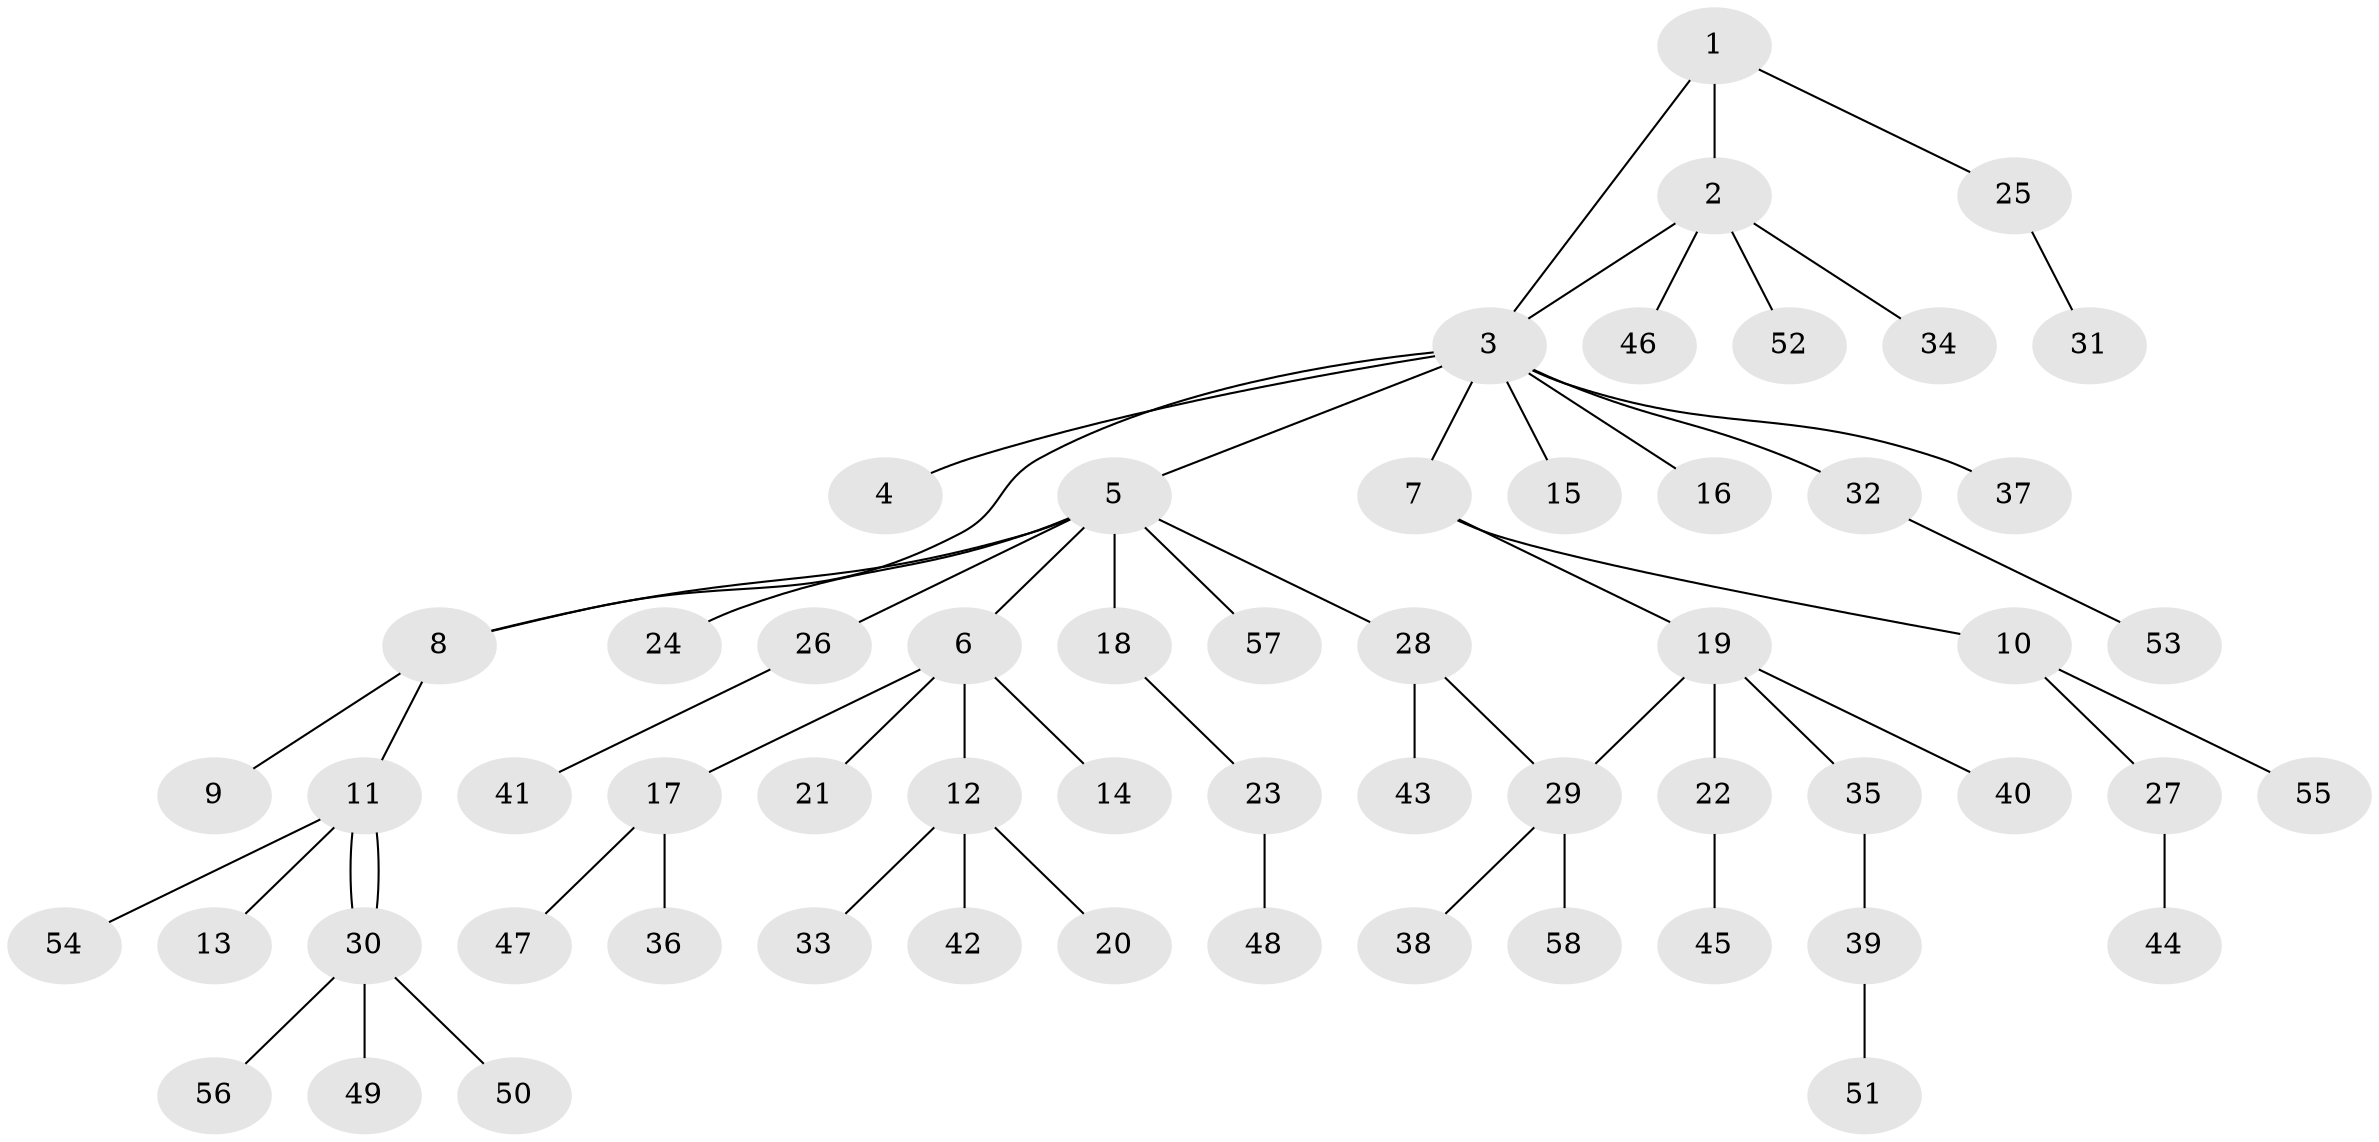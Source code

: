 // coarse degree distribution, {3: 0.075, 4: 0.1, 9: 0.025, 7: 0.05, 1: 0.625, 2: 0.1, 5: 0.025}
// Generated by graph-tools (version 1.1) at 2025/41/03/06/25 10:41:48]
// undirected, 58 vertices, 61 edges
graph export_dot {
graph [start="1"]
  node [color=gray90,style=filled];
  1;
  2;
  3;
  4;
  5;
  6;
  7;
  8;
  9;
  10;
  11;
  12;
  13;
  14;
  15;
  16;
  17;
  18;
  19;
  20;
  21;
  22;
  23;
  24;
  25;
  26;
  27;
  28;
  29;
  30;
  31;
  32;
  33;
  34;
  35;
  36;
  37;
  38;
  39;
  40;
  41;
  42;
  43;
  44;
  45;
  46;
  47;
  48;
  49;
  50;
  51;
  52;
  53;
  54;
  55;
  56;
  57;
  58;
  1 -- 2;
  1 -- 3;
  1 -- 25;
  2 -- 3;
  2 -- 34;
  2 -- 46;
  2 -- 52;
  3 -- 4;
  3 -- 5;
  3 -- 7;
  3 -- 8;
  3 -- 15;
  3 -- 16;
  3 -- 32;
  3 -- 37;
  5 -- 6;
  5 -- 8;
  5 -- 18;
  5 -- 24;
  5 -- 26;
  5 -- 28;
  5 -- 57;
  6 -- 12;
  6 -- 14;
  6 -- 17;
  6 -- 21;
  7 -- 10;
  7 -- 19;
  8 -- 9;
  8 -- 11;
  10 -- 27;
  10 -- 55;
  11 -- 13;
  11 -- 30;
  11 -- 30;
  11 -- 54;
  12 -- 20;
  12 -- 33;
  12 -- 42;
  17 -- 36;
  17 -- 47;
  18 -- 23;
  19 -- 22;
  19 -- 29;
  19 -- 35;
  19 -- 40;
  22 -- 45;
  23 -- 48;
  25 -- 31;
  26 -- 41;
  27 -- 44;
  28 -- 29;
  28 -- 43;
  29 -- 38;
  29 -- 58;
  30 -- 49;
  30 -- 50;
  30 -- 56;
  32 -- 53;
  35 -- 39;
  39 -- 51;
}
